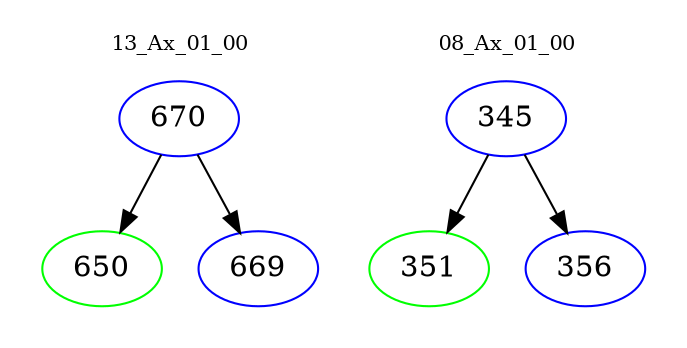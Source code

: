 digraph{
subgraph cluster_0 {
color = white
label = "13_Ax_01_00";
fontsize=10;
T0_670 [label="670", color="blue"]
T0_670 -> T0_650 [color="black"]
T0_650 [label="650", color="green"]
T0_670 -> T0_669 [color="black"]
T0_669 [label="669", color="blue"]
}
subgraph cluster_1 {
color = white
label = "08_Ax_01_00";
fontsize=10;
T1_345 [label="345", color="blue"]
T1_345 -> T1_351 [color="black"]
T1_351 [label="351", color="green"]
T1_345 -> T1_356 [color="black"]
T1_356 [label="356", color="blue"]
}
}
